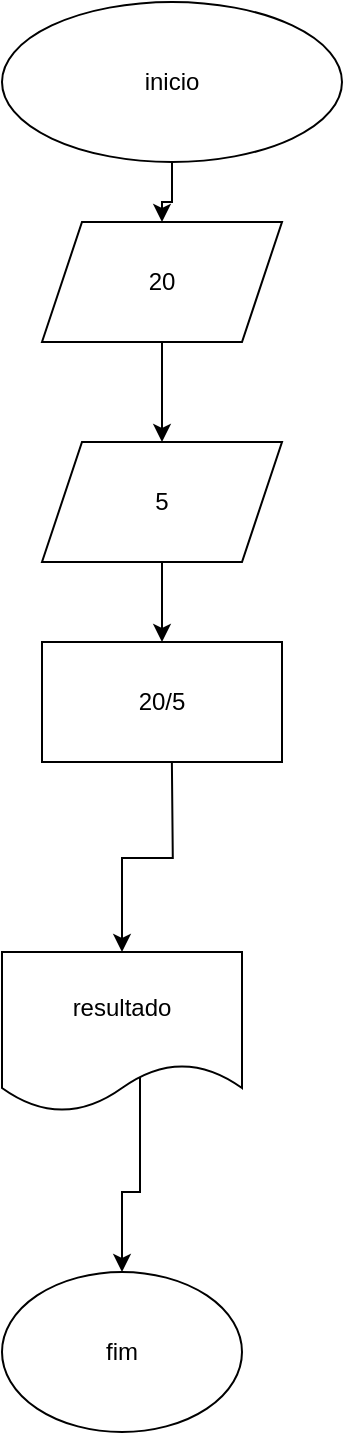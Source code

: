 <mxfile version="13.6.2" type="github">
  <diagram id="z_i3YeBjV62qLHeNv3Lc" name="Page-1">
    <mxGraphModel dx="1024" dy="635" grid="1" gridSize="10" guides="1" tooltips="1" connect="1" arrows="1" fold="1" page="1" pageScale="1" pageWidth="827" pageHeight="1169" math="0" shadow="0">
      <root>
        <mxCell id="0" />
        <mxCell id="1" parent="0" />
        <mxCell id="CwOwrqaULSUtfWYEx6G5-13" value="" style="edgeStyle=orthogonalEdgeStyle;rounded=0;orthogonalLoop=1;jettySize=auto;html=1;" parent="1" source="CwOwrqaULSUtfWYEx6G5-1" target="CwOwrqaULSUtfWYEx6G5-10" edge="1">
          <mxGeometry relative="1" as="geometry" />
        </mxCell>
        <mxCell id="CwOwrqaULSUtfWYEx6G5-1" value="inicio" style="ellipse;whiteSpace=wrap;html=1;" parent="1" vertex="1">
          <mxGeometry x="180" y="30" width="170" height="80" as="geometry" />
        </mxCell>
        <mxCell id="8NgOMLtIHmUcCP-T6lDq-4" value="" style="edgeStyle=orthogonalEdgeStyle;rounded=0;orthogonalLoop=1;jettySize=auto;html=1;exitX=0.575;exitY=0.765;exitDx=0;exitDy=0;exitPerimeter=0;" edge="1" parent="1" source="CwOwrqaULSUtfWYEx6G5-3" target="8NgOMLtIHmUcCP-T6lDq-3">
          <mxGeometry relative="1" as="geometry">
            <Array as="points" />
          </mxGeometry>
        </mxCell>
        <mxCell id="CwOwrqaULSUtfWYEx6G5-3" value="resultado" style="shape=document;whiteSpace=wrap;html=1;boundedLbl=1;" parent="1" vertex="1">
          <mxGeometry x="180" y="505" width="120" height="80" as="geometry" />
        </mxCell>
        <mxCell id="8NgOMLtIHmUcCP-T6lDq-5" value="" style="edgeStyle=orthogonalEdgeStyle;rounded=0;orthogonalLoop=1;jettySize=auto;html=1;" edge="1" parent="1" source="CwOwrqaULSUtfWYEx6G5-4" target="8NgOMLtIHmUcCP-T6lDq-2">
          <mxGeometry relative="1" as="geometry" />
        </mxCell>
        <mxCell id="CwOwrqaULSUtfWYEx6G5-4" value="5" style="shape=parallelogram;perimeter=parallelogramPerimeter;whiteSpace=wrap;html=1;fixedSize=1;" parent="1" vertex="1">
          <mxGeometry x="200" y="250" width="120" height="60" as="geometry" />
        </mxCell>
        <mxCell id="CwOwrqaULSUtfWYEx6G5-14" value="" style="edgeStyle=orthogonalEdgeStyle;rounded=0;orthogonalLoop=1;jettySize=auto;html=1;" parent="1" source="CwOwrqaULSUtfWYEx6G5-10" target="CwOwrqaULSUtfWYEx6G5-4" edge="1">
          <mxGeometry relative="1" as="geometry" />
        </mxCell>
        <mxCell id="CwOwrqaULSUtfWYEx6G5-10" value="20" style="shape=parallelogram;perimeter=parallelogramPerimeter;whiteSpace=wrap;html=1;fixedSize=1;" parent="1" vertex="1">
          <mxGeometry x="200" y="140" width="120" height="60" as="geometry" />
        </mxCell>
        <mxCell id="CwOwrqaULSUtfWYEx6G5-12" value="" style="edgeStyle=orthogonalEdgeStyle;rounded=0;orthogonalLoop=1;jettySize=auto;html=1;" parent="1" target="CwOwrqaULSUtfWYEx6G5-3" edge="1">
          <mxGeometry relative="1" as="geometry">
            <mxPoint x="264.941" y="410" as="sourcePoint" />
          </mxGeometry>
        </mxCell>
        <mxCell id="8NgOMLtIHmUcCP-T6lDq-2" value="20/5" style="rounded=0;whiteSpace=wrap;html=1;" vertex="1" parent="1">
          <mxGeometry x="200" y="350" width="120" height="60" as="geometry" />
        </mxCell>
        <mxCell id="8NgOMLtIHmUcCP-T6lDq-3" value="fim" style="ellipse;whiteSpace=wrap;html=1;" vertex="1" parent="1">
          <mxGeometry x="180" y="665" width="120" height="80" as="geometry" />
        </mxCell>
      </root>
    </mxGraphModel>
  </diagram>
</mxfile>
